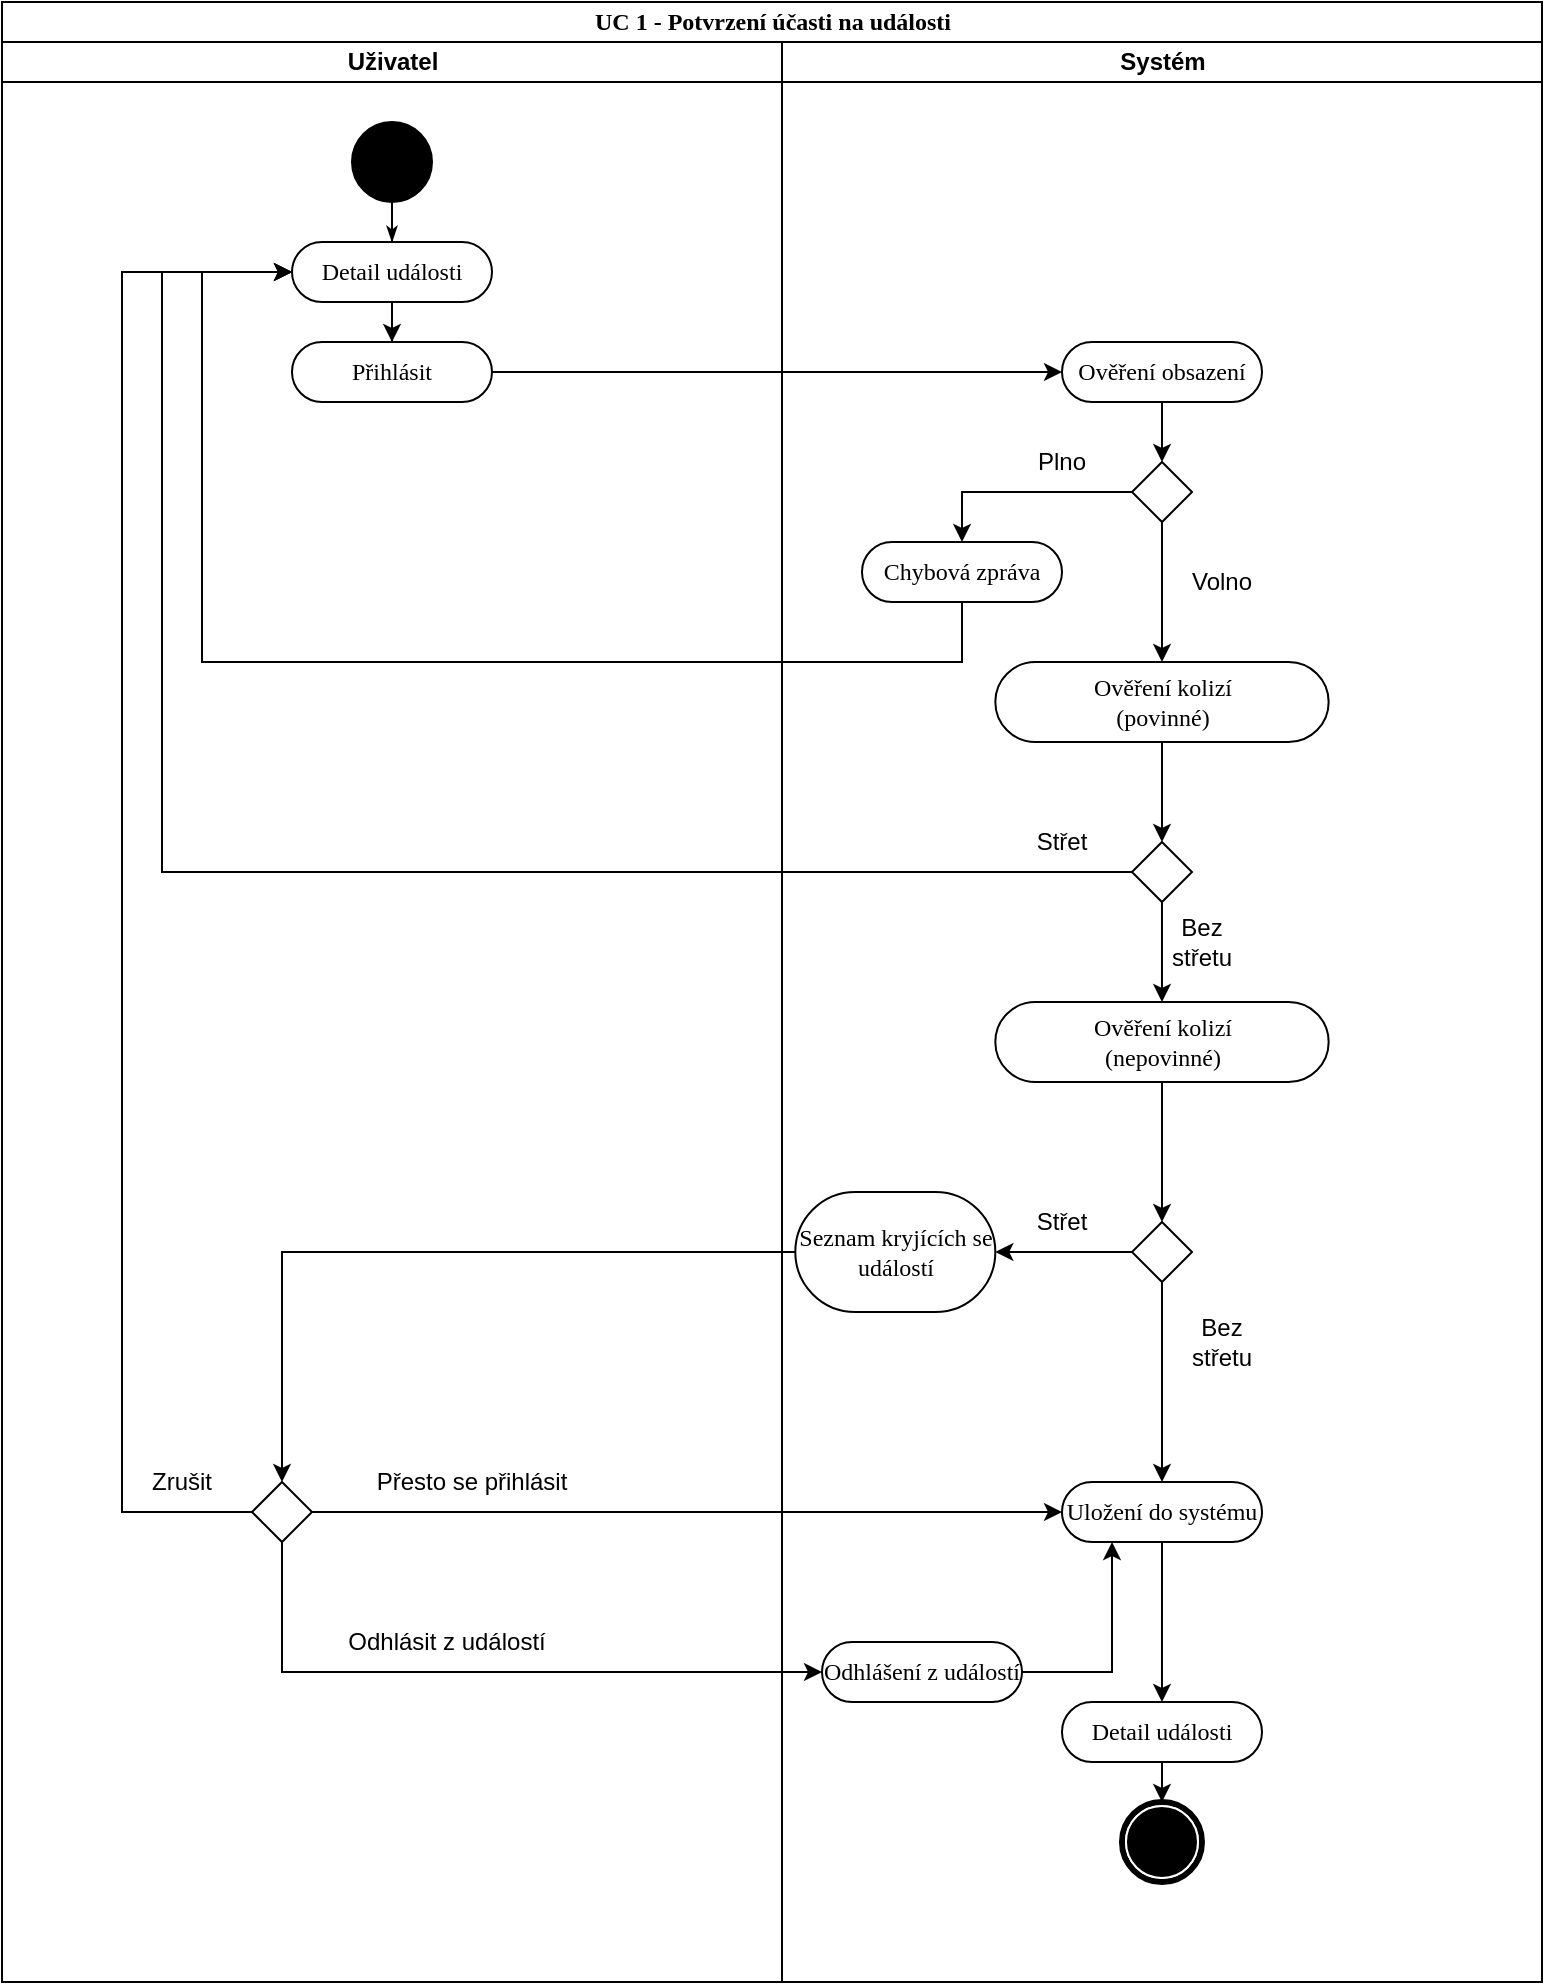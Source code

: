 <mxfile version="13.8.8" type="github">
  <diagram name="Page-1" id="0783ab3e-0a74-02c8-0abd-f7b4e66b4bec">
    <mxGraphModel dx="1422" dy="705" grid="1" gridSize="10" guides="1" tooltips="1" connect="1" arrows="1" fold="1" page="1" pageScale="1" pageWidth="850" pageHeight="1100" background="#ffffff" math="0" shadow="0">
      <root>
        <mxCell id="0" />
        <mxCell id="1" parent="0" />
        <mxCell id="1c1d494c118603dd-1" value="UC 1 - Potvrzení účasti na události" style="swimlane;html=1;childLayout=stackLayout;startSize=20;rounded=0;shadow=0;comic=0;labelBackgroundColor=none;strokeWidth=1;fontFamily=Verdana;fontSize=12;align=center;" parent="1" vertex="1">
          <mxGeometry x="40" y="20" width="770" height="990" as="geometry" />
        </mxCell>
        <mxCell id="C9J_RSHf58IaOL_2hDed-5" value="" style="edgeStyle=orthogonalEdgeStyle;rounded=0;orthogonalLoop=1;jettySize=auto;html=1;entryX=0;entryY=0.5;entryDx=0;entryDy=0;" parent="1c1d494c118603dd-1" source="C9J_RSHf58IaOL_2hDed-2" target="C9J_RSHf58IaOL_2hDed-4" edge="1">
          <mxGeometry relative="1" as="geometry">
            <Array as="points">
              <mxPoint x="430" y="185" />
              <mxPoint x="430" y="185" />
            </Array>
            <mxPoint x="450" y="280" as="targetPoint" />
          </mxGeometry>
        </mxCell>
        <mxCell id="C9J_RSHf58IaOL_2hDed-10" value="" style="edgeStyle=orthogonalEdgeStyle;rounded=0;orthogonalLoop=1;jettySize=auto;html=1;exitX=0.5;exitY=1;exitDx=0;exitDy=0;entryX=0;entryY=0.5;entryDx=0;entryDy=0;" parent="1c1d494c118603dd-1" source="C9J_RSHf58IaOL_2hDed-9" target="60571a20871a0731-8" edge="1">
          <mxGeometry relative="1" as="geometry">
            <mxPoint x="205" y="240" as="sourcePoint" />
            <mxPoint x="590" y="310" as="targetPoint" />
            <Array as="points">
              <mxPoint x="480" y="330" />
              <mxPoint x="100" y="330" />
              <mxPoint x="100" y="135" />
            </Array>
          </mxGeometry>
        </mxCell>
        <mxCell id="C9J_RSHf58IaOL_2hDed-30" style="edgeStyle=orthogonalEdgeStyle;rounded=0;orthogonalLoop=1;jettySize=auto;html=1;exitX=1;exitY=0.5;exitDx=0;exitDy=0;entryX=0;entryY=0.5;entryDx=0;entryDy=0;" parent="1c1d494c118603dd-1" source="C9J_RSHf58IaOL_2hDed-27" target="C9J_RSHf58IaOL_2hDed-23" edge="1">
          <mxGeometry relative="1" as="geometry" />
        </mxCell>
        <mxCell id="C9J_RSHf58IaOL_2hDed-34" style="edgeStyle=orthogonalEdgeStyle;rounded=0;orthogonalLoop=1;jettySize=auto;html=1;exitX=0.5;exitY=1;exitDx=0;exitDy=0;entryX=0;entryY=0.5;entryDx=0;entryDy=0;" parent="1c1d494c118603dd-1" source="C9J_RSHf58IaOL_2hDed-27" target="C9J_RSHf58IaOL_2hDed-32" edge="1">
          <mxGeometry relative="1" as="geometry" />
        </mxCell>
        <mxCell id="1c1d494c118603dd-3" value="Uživatel" style="swimlane;html=1;startSize=20;" parent="1c1d494c118603dd-1" vertex="1">
          <mxGeometry y="20" width="390" height="970" as="geometry" />
        </mxCell>
        <mxCell id="60571a20871a0731-4" value="" style="ellipse;whiteSpace=wrap;html=1;rounded=0;shadow=0;comic=0;labelBackgroundColor=none;strokeWidth=1;fillColor=#000000;fontFamily=Verdana;fontSize=12;align=center;" parent="1c1d494c118603dd-3" vertex="1">
          <mxGeometry x="175" y="40" width="40" height="40" as="geometry" />
        </mxCell>
        <mxCell id="60571a20871a0731-8" value="Detail události" style="rounded=1;whiteSpace=wrap;html=1;shadow=0;comic=0;labelBackgroundColor=none;strokeWidth=1;fontFamily=Verdana;fontSize=12;align=center;arcSize=50;" parent="1c1d494c118603dd-3" vertex="1">
          <mxGeometry x="145" y="100" width="100" height="30" as="geometry" />
        </mxCell>
        <mxCell id="1c1d494c118603dd-27" style="edgeStyle=orthogonalEdgeStyle;rounded=0;html=1;labelBackgroundColor=none;startArrow=none;startFill=0;startSize=5;endArrow=classicThin;endFill=1;endSize=5;jettySize=auto;orthogonalLoop=1;strokeWidth=1;fontFamily=Verdana;fontSize=12" parent="1c1d494c118603dd-3" source="60571a20871a0731-4" target="60571a20871a0731-8" edge="1">
          <mxGeometry relative="1" as="geometry" />
        </mxCell>
        <mxCell id="C9J_RSHf58IaOL_2hDed-2" value="Přihlásit" style="rounded=1;whiteSpace=wrap;html=1;shadow=0;comic=0;labelBackgroundColor=none;strokeWidth=1;fontFamily=Verdana;fontSize=12;align=center;arcSize=50;" parent="1c1d494c118603dd-3" vertex="1">
          <mxGeometry x="145" y="150" width="100" height="30" as="geometry" />
        </mxCell>
        <mxCell id="C9J_RSHf58IaOL_2hDed-3" value="" style="edgeStyle=orthogonalEdgeStyle;rounded=0;orthogonalLoop=1;jettySize=auto;html=1;" parent="1c1d494c118603dd-3" source="60571a20871a0731-8" target="C9J_RSHf58IaOL_2hDed-2" edge="1">
          <mxGeometry relative="1" as="geometry" />
        </mxCell>
        <mxCell id="C9J_RSHf58IaOL_2hDed-27" value="" style="rhombus;" parent="1c1d494c118603dd-3" vertex="1">
          <mxGeometry x="125" y="720" width="30" height="30" as="geometry" />
        </mxCell>
        <mxCell id="C9J_RSHf58IaOL_2hDed-31" value="Přesto se přihlásit" style="text;html=1;strokeColor=none;fillColor=none;align=center;verticalAlign=middle;whiteSpace=wrap;rounded=0;" parent="1c1d494c118603dd-3" vertex="1">
          <mxGeometry x="180" y="710" width="110" height="20" as="geometry" />
        </mxCell>
        <mxCell id="C9J_RSHf58IaOL_2hDed-35" value="Odhlásit z událostí" style="text;html=1;strokeColor=none;fillColor=none;align=center;verticalAlign=middle;whiteSpace=wrap;rounded=0;" parent="1c1d494c118603dd-3" vertex="1">
          <mxGeometry x="155" y="790" width="135" height="20" as="geometry" />
        </mxCell>
        <mxCell id="C9J_RSHf58IaOL_2hDed-37" style="edgeStyle=orthogonalEdgeStyle;rounded=0;orthogonalLoop=1;jettySize=auto;html=1;exitX=0;exitY=0.5;exitDx=0;exitDy=0;entryX=0;entryY=0.5;entryDx=0;entryDy=0;" parent="1c1d494c118603dd-3" source="C9J_RSHf58IaOL_2hDed-27" target="60571a20871a0731-8" edge="1">
          <mxGeometry relative="1" as="geometry">
            <mxPoint x="60" y="120" as="targetPoint" />
            <Array as="points">
              <mxPoint x="60" y="735" />
              <mxPoint x="60" y="115" />
            </Array>
          </mxGeometry>
        </mxCell>
        <mxCell id="C9J_RSHf58IaOL_2hDed-39" value="Zrušit" style="text;html=1;strokeColor=none;fillColor=none;align=center;verticalAlign=middle;whiteSpace=wrap;rounded=0;" parent="1c1d494c118603dd-3" vertex="1">
          <mxGeometry x="70" y="710" width="40" height="20" as="geometry" />
        </mxCell>
        <mxCell id="1c1d494c118603dd-4" value="Systém" style="swimlane;html=1;startSize=20;" parent="1c1d494c118603dd-1" vertex="1">
          <mxGeometry x="390" y="20" width="380" height="970" as="geometry" />
        </mxCell>
        <mxCell id="C9J_RSHf58IaOL_2hDed-4" value="Ověření obsazení" style="rounded=1;whiteSpace=wrap;html=1;shadow=0;comic=0;labelBackgroundColor=none;strokeWidth=1;fontFamily=Verdana;fontSize=12;align=center;arcSize=50;" parent="1c1d494c118603dd-4" vertex="1">
          <mxGeometry x="140" y="150" width="100" height="30" as="geometry" />
        </mxCell>
        <mxCell id="C9J_RSHf58IaOL_2hDed-6" value="" style="rhombus;" parent="1c1d494c118603dd-4" vertex="1">
          <mxGeometry x="175.01" y="210" width="30" height="30" as="geometry" />
        </mxCell>
        <mxCell id="C9J_RSHf58IaOL_2hDed-7" value="" style="endArrow=classic;html=1;entryX=0.5;entryY=0;entryDx=0;entryDy=0;exitX=0.5;exitY=1;exitDx=0;exitDy=0;" parent="1c1d494c118603dd-4" source="C9J_RSHf58IaOL_2hDed-4" target="C9J_RSHf58IaOL_2hDed-6" edge="1">
          <mxGeometry width="50" height="50" relative="1" as="geometry">
            <mxPoint x="180" y="450" as="sourcePoint" />
            <mxPoint x="230" y="400" as="targetPoint" />
          </mxGeometry>
        </mxCell>
        <mxCell id="C9J_RSHf58IaOL_2hDed-8" value="" style="endArrow=classic;html=1;exitX=0;exitY=0.5;exitDx=0;exitDy=0;entryX=0.5;entryY=0;entryDx=0;entryDy=0;rounded=0;" parent="1c1d494c118603dd-4" source="C9J_RSHf58IaOL_2hDed-6" target="C9J_RSHf58IaOL_2hDed-9" edge="1">
          <mxGeometry width="50" height="50" relative="1" as="geometry">
            <mxPoint x="150.01" y="400" as="sourcePoint" />
            <mxPoint x="90.01" y="225" as="targetPoint" />
            <Array as="points">
              <mxPoint x="90.01" y="225" />
            </Array>
          </mxGeometry>
        </mxCell>
        <mxCell id="C9J_RSHf58IaOL_2hDed-9" value="Chybová zpráva" style="rounded=1;whiteSpace=wrap;html=1;shadow=0;comic=0;labelBackgroundColor=none;strokeWidth=1;fontFamily=Verdana;fontSize=12;align=center;arcSize=50;" parent="1c1d494c118603dd-4" vertex="1">
          <mxGeometry x="40" y="250" width="100" height="30" as="geometry" />
        </mxCell>
        <mxCell id="C9J_RSHf58IaOL_2hDed-11" value="Plno" style="text;html=1;strokeColor=none;fillColor=none;align=center;verticalAlign=middle;whiteSpace=wrap;rounded=0;" parent="1c1d494c118603dd-4" vertex="1">
          <mxGeometry x="120.01" y="200" width="40" height="20" as="geometry" />
        </mxCell>
        <mxCell id="C9J_RSHf58IaOL_2hDed-12" value="" style="endArrow=classic;html=1;exitX=0.5;exitY=1;exitDx=0;exitDy=0;entryX=0.5;entryY=0;entryDx=0;entryDy=0;" parent="1c1d494c118603dd-4" source="C9J_RSHf58IaOL_2hDed-6" edge="1" target="7R3QSyD88sJ-GN9zssv7-1">
          <mxGeometry width="50" height="50" relative="1" as="geometry">
            <mxPoint x="160.01" y="560" as="sourcePoint" />
            <mxPoint x="190.01" y="290" as="targetPoint" />
          </mxGeometry>
        </mxCell>
        <mxCell id="C9J_RSHf58IaOL_2hDed-13" value="Ověření kolizí&lt;br&gt;(nepovinné)" style="rounded=1;whiteSpace=wrap;html=1;shadow=0;comic=0;labelBackgroundColor=none;strokeWidth=1;fontFamily=Verdana;fontSize=12;align=center;arcSize=50;" parent="1c1d494c118603dd-4" vertex="1">
          <mxGeometry x="106.66" y="480" width="166.67" height="40" as="geometry" />
        </mxCell>
        <mxCell id="C9J_RSHf58IaOL_2hDed-14" value="" style="rhombus;" parent="1c1d494c118603dd-4" vertex="1">
          <mxGeometry x="175" y="590" width="30" height="30" as="geometry" />
        </mxCell>
        <mxCell id="C9J_RSHf58IaOL_2hDed-15" value="" style="endArrow=classic;html=1;entryX=0.5;entryY=0;entryDx=0;entryDy=0;" parent="1c1d494c118603dd-4" target="C9J_RSHf58IaOL_2hDed-14" edge="1">
          <mxGeometry width="50" height="50" relative="1" as="geometry">
            <mxPoint x="190" y="520" as="sourcePoint" />
            <mxPoint x="-200" y="600" as="targetPoint" />
          </mxGeometry>
        </mxCell>
        <mxCell id="C9J_RSHf58IaOL_2hDed-19" value="Střet" style="text;html=1;strokeColor=none;fillColor=none;align=center;verticalAlign=middle;whiteSpace=wrap;rounded=0;" parent="1c1d494c118603dd-4" vertex="1">
          <mxGeometry x="120.01" y="580" width="40" height="20" as="geometry" />
        </mxCell>
        <mxCell id="C9J_RSHf58IaOL_2hDed-20" value="" style="endArrow=classic;html=1;rounded=0;exitX=0.5;exitY=1;exitDx=0;exitDy=0;entryX=0.5;entryY=0;entryDx=0;entryDy=0;" parent="1c1d494c118603dd-4" source="C9J_RSHf58IaOL_2hDed-14" target="C9J_RSHf58IaOL_2hDed-23" edge="1">
          <mxGeometry width="50" height="50" relative="1" as="geometry">
            <mxPoint x="180" y="780" as="sourcePoint" />
            <mxPoint x="190" y="640" as="targetPoint" />
          </mxGeometry>
        </mxCell>
        <mxCell id="C9J_RSHf58IaOL_2hDed-21" value="Volno" style="text;html=1;strokeColor=none;fillColor=none;align=center;verticalAlign=middle;whiteSpace=wrap;rounded=0;" parent="1c1d494c118603dd-4" vertex="1">
          <mxGeometry x="200.01" y="260" width="40" height="20" as="geometry" />
        </mxCell>
        <mxCell id="C9J_RSHf58IaOL_2hDed-22" value="Bez střetu" style="text;html=1;strokeColor=none;fillColor=none;align=center;verticalAlign=middle;whiteSpace=wrap;rounded=0;" parent="1c1d494c118603dd-4" vertex="1">
          <mxGeometry x="200" y="640" width="40" height="20" as="geometry" />
        </mxCell>
        <mxCell id="C9J_RSHf58IaOL_2hDed-23" value="Uložení do systému" style="rounded=1;whiteSpace=wrap;html=1;shadow=0;comic=0;labelBackgroundColor=none;strokeWidth=1;fontFamily=Verdana;fontSize=12;align=center;arcSize=50;" parent="1c1d494c118603dd-4" vertex="1">
          <mxGeometry x="140" y="720" width="100" height="30" as="geometry" />
        </mxCell>
        <mxCell id="C9J_RSHf58IaOL_2hDed-36" style="edgeStyle=orthogonalEdgeStyle;rounded=0;orthogonalLoop=1;jettySize=auto;html=1;exitX=1;exitY=0.5;exitDx=0;exitDy=0;entryX=0.25;entryY=1;entryDx=0;entryDy=0;" parent="1c1d494c118603dd-4" source="C9J_RSHf58IaOL_2hDed-32" target="C9J_RSHf58IaOL_2hDed-23" edge="1">
          <mxGeometry relative="1" as="geometry" />
        </mxCell>
        <mxCell id="C9J_RSHf58IaOL_2hDed-32" value="Odhlášení z událostí" style="rounded=1;whiteSpace=wrap;html=1;shadow=0;comic=0;labelBackgroundColor=none;strokeWidth=1;fontFamily=Verdana;fontSize=12;align=center;arcSize=50;" parent="1c1d494c118603dd-4" vertex="1">
          <mxGeometry x="20" y="800" width="100" height="30" as="geometry" />
        </mxCell>
        <mxCell id="60571a20871a0731-5" value="" style="shape=mxgraph.bpmn.shape;html=1;verticalLabelPosition=bottom;labelBackgroundColor=#ffffff;verticalAlign=top;perimeter=ellipsePerimeter;outline=end;symbol=terminate;rounded=0;shadow=0;comic=0;strokeWidth=1;fontFamily=Verdana;fontSize=12;align=center;" parent="1c1d494c118603dd-4" vertex="1">
          <mxGeometry x="169.99" y="880" width="40" height="40" as="geometry" />
        </mxCell>
        <mxCell id="C9J_RSHf58IaOL_2hDed-25" value="Detail události" style="rounded=1;whiteSpace=wrap;html=1;shadow=0;comic=0;labelBackgroundColor=none;strokeWidth=1;fontFamily=Verdana;fontSize=12;align=center;arcSize=50;" parent="1c1d494c118603dd-4" vertex="1">
          <mxGeometry x="140" y="830" width="100" height="30" as="geometry" />
        </mxCell>
        <mxCell id="C9J_RSHf58IaOL_2hDed-26" value="" style="endArrow=classic;html=1;exitX=0.5;exitY=1;exitDx=0;exitDy=0;entryX=0.5;entryY=0;entryDx=0;entryDy=0;" parent="1c1d494c118603dd-4" target="60571a20871a0731-5" edge="1">
          <mxGeometry width="50" height="50" relative="1" as="geometry">
            <mxPoint x="189.99" y="860" as="sourcePoint" />
            <mxPoint x="299.99" y="850" as="targetPoint" />
          </mxGeometry>
        </mxCell>
        <mxCell id="C9J_RSHf58IaOL_2hDed-24" value="" style="endArrow=classic;html=1;exitX=0.5;exitY=1;exitDx=0;exitDy=0;rounded=0;entryX=0.5;entryY=0;entryDx=0;entryDy=0;" parent="1c1d494c118603dd-4" source="C9J_RSHf58IaOL_2hDed-23" edge="1">
          <mxGeometry width="50" height="50" relative="1" as="geometry">
            <mxPoint x="189.99" y="770" as="sourcePoint" />
            <mxPoint x="189.99" y="830" as="targetPoint" />
            <Array as="points">
              <mxPoint x="189.99" y="800" />
            </Array>
          </mxGeometry>
        </mxCell>
        <mxCell id="C9J_RSHf58IaOL_2hDed-16" value="Seznam kryjících se událostí" style="rounded=1;whiteSpace=wrap;html=1;shadow=0;comic=0;labelBackgroundColor=none;strokeWidth=1;fontFamily=Verdana;fontSize=12;align=center;arcSize=50;" parent="1c1d494c118603dd-4" vertex="1">
          <mxGeometry x="6.66" y="575" width="100" height="60" as="geometry" />
        </mxCell>
        <mxCell id="C9J_RSHf58IaOL_2hDed-17" value="" style="endArrow=classic;html=1;exitX=0;exitY=0.5;exitDx=0;exitDy=0;entryX=1;entryY=0.5;entryDx=0;entryDy=0;rounded=0;" parent="1c1d494c118603dd-4" source="C9J_RSHf58IaOL_2hDed-14" target="C9J_RSHf58IaOL_2hDed-16" edge="1">
          <mxGeometry width="50" height="50" relative="1" as="geometry">
            <mxPoint x="80" y="580" as="sourcePoint" />
            <mxPoint x="130" y="530" as="targetPoint" />
            <Array as="points" />
          </mxGeometry>
        </mxCell>
        <mxCell id="7R3QSyD88sJ-GN9zssv7-1" value="Ověření kolizí&lt;br&gt;(povinné)" style="rounded=1;whiteSpace=wrap;html=1;shadow=0;comic=0;labelBackgroundColor=none;strokeWidth=1;fontFamily=Verdana;fontSize=12;align=center;arcSize=50;" vertex="1" parent="1c1d494c118603dd-4">
          <mxGeometry x="106.66" y="310" width="166.67" height="40" as="geometry" />
        </mxCell>
        <mxCell id="7R3QSyD88sJ-GN9zssv7-4" style="edgeStyle=orthogonalEdgeStyle;rounded=0;orthogonalLoop=1;jettySize=auto;html=1;exitX=0.5;exitY=1;exitDx=0;exitDy=0;entryX=0.5;entryY=0;entryDx=0;entryDy=0;" edge="1" parent="1c1d494c118603dd-4" source="7R3QSyD88sJ-GN9zssv7-2" target="C9J_RSHf58IaOL_2hDed-13">
          <mxGeometry relative="1" as="geometry" />
        </mxCell>
        <mxCell id="7R3QSyD88sJ-GN9zssv7-2" value="" style="rhombus;" vertex="1" parent="1c1d494c118603dd-4">
          <mxGeometry x="174.99" y="400" width="30" height="30" as="geometry" />
        </mxCell>
        <mxCell id="7R3QSyD88sJ-GN9zssv7-3" value="" style="endArrow=classic;html=1;entryX=0.5;entryY=0;entryDx=0;entryDy=0;exitX=0.5;exitY=1;exitDx=0;exitDy=0;" edge="1" parent="1c1d494c118603dd-4" target="7R3QSyD88sJ-GN9zssv7-2">
          <mxGeometry width="50" height="50" relative="1" as="geometry">
            <mxPoint x="189.99" y="350" as="sourcePoint" />
            <mxPoint x="-630.01" y="410" as="targetPoint" />
          </mxGeometry>
        </mxCell>
        <mxCell id="7R3QSyD88sJ-GN9zssv7-5" value="Bez střetu" style="text;html=1;strokeColor=none;fillColor=none;align=center;verticalAlign=middle;whiteSpace=wrap;rounded=0;" vertex="1" parent="1c1d494c118603dd-4">
          <mxGeometry x="190" y="440" width="40" height="20" as="geometry" />
        </mxCell>
        <mxCell id="7R3QSyD88sJ-GN9zssv7-7" value="Střet" style="text;html=1;strokeColor=none;fillColor=none;align=center;verticalAlign=middle;whiteSpace=wrap;rounded=0;" vertex="1" parent="1c1d494c118603dd-4">
          <mxGeometry x="120" y="390" width="40" height="20" as="geometry" />
        </mxCell>
        <mxCell id="C9J_RSHf58IaOL_2hDed-28" value="" style="endArrow=classic;html=1;exitX=0;exitY=0.5;exitDx=0;exitDy=0;entryX=0.5;entryY=0;entryDx=0;entryDy=0;rounded=0;" parent="1c1d494c118603dd-1" source="C9J_RSHf58IaOL_2hDed-16" target="C9J_RSHf58IaOL_2hDed-27" edge="1">
          <mxGeometry width="50" height="50" relative="1" as="geometry">
            <mxPoint x="230" y="730" as="sourcePoint" />
            <mxPoint x="280" y="680" as="targetPoint" />
            <Array as="points">
              <mxPoint x="140" y="625" />
            </Array>
          </mxGeometry>
        </mxCell>
        <mxCell id="7R3QSyD88sJ-GN9zssv7-6" style="edgeStyle=orthogonalEdgeStyle;rounded=0;orthogonalLoop=1;jettySize=auto;html=1;exitX=0;exitY=0.5;exitDx=0;exitDy=0;entryX=0;entryY=0.5;entryDx=0;entryDy=0;" edge="1" parent="1c1d494c118603dd-1" source="7R3QSyD88sJ-GN9zssv7-2" target="60571a20871a0731-8">
          <mxGeometry relative="1" as="geometry">
            <Array as="points">
              <mxPoint x="80" y="435" />
              <mxPoint x="80" y="135" />
            </Array>
          </mxGeometry>
        </mxCell>
      </root>
    </mxGraphModel>
  </diagram>
</mxfile>
